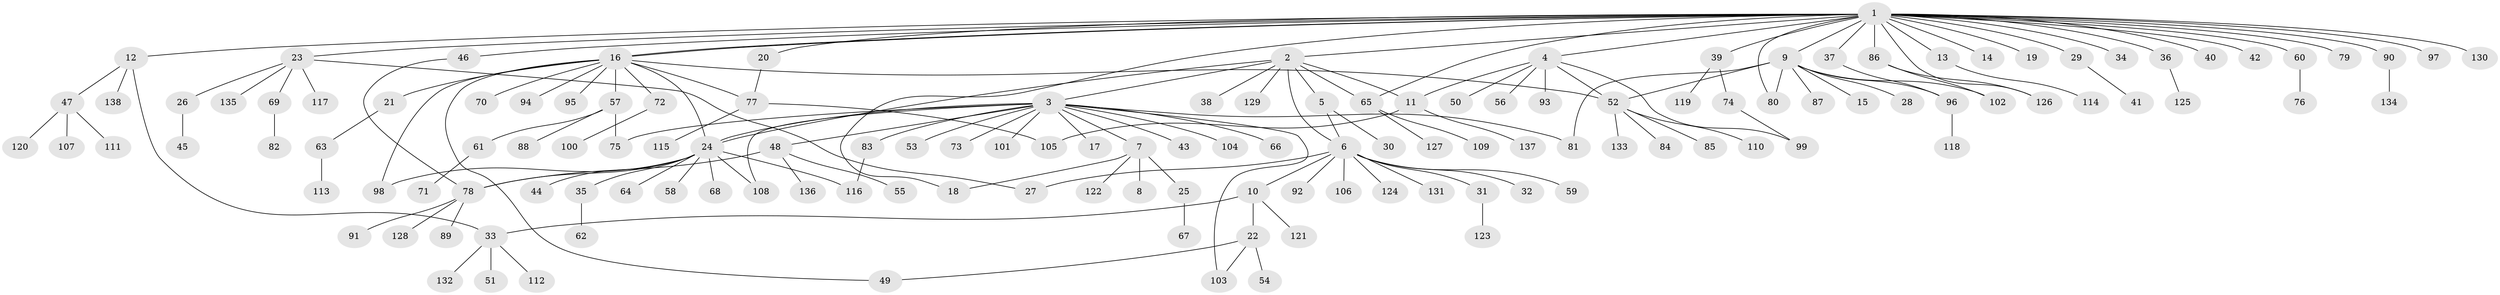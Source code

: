 // coarse degree distribution, {28: 0.014492753623188406, 9: 0.028985507246376812, 14: 0.028985507246376812, 6: 0.014492753623188406, 2: 0.17391304347826086, 11: 0.014492753623188406, 5: 0.014492753623188406, 1: 0.6376811594202898, 4: 0.014492753623188406, 3: 0.057971014492753624}
// Generated by graph-tools (version 1.1) at 2025/17/03/04/25 18:17:58]
// undirected, 138 vertices, 164 edges
graph export_dot {
graph [start="1"]
  node [color=gray90,style=filled];
  1;
  2;
  3;
  4;
  5;
  6;
  7;
  8;
  9;
  10;
  11;
  12;
  13;
  14;
  15;
  16;
  17;
  18;
  19;
  20;
  21;
  22;
  23;
  24;
  25;
  26;
  27;
  28;
  29;
  30;
  31;
  32;
  33;
  34;
  35;
  36;
  37;
  38;
  39;
  40;
  41;
  42;
  43;
  44;
  45;
  46;
  47;
  48;
  49;
  50;
  51;
  52;
  53;
  54;
  55;
  56;
  57;
  58;
  59;
  60;
  61;
  62;
  63;
  64;
  65;
  66;
  67;
  68;
  69;
  70;
  71;
  72;
  73;
  74;
  75;
  76;
  77;
  78;
  79;
  80;
  81;
  82;
  83;
  84;
  85;
  86;
  87;
  88;
  89;
  90;
  91;
  92;
  93;
  94;
  95;
  96;
  97;
  98;
  99;
  100;
  101;
  102;
  103;
  104;
  105;
  106;
  107;
  108;
  109;
  110;
  111;
  112;
  113;
  114;
  115;
  116;
  117;
  118;
  119;
  120;
  121;
  122;
  123;
  124;
  125;
  126;
  127;
  128;
  129;
  130;
  131;
  132;
  133;
  134;
  135;
  136;
  137;
  138;
  1 -- 2;
  1 -- 4;
  1 -- 9;
  1 -- 12;
  1 -- 13;
  1 -- 14;
  1 -- 16;
  1 -- 16;
  1 -- 18;
  1 -- 19;
  1 -- 20;
  1 -- 23;
  1 -- 29;
  1 -- 34;
  1 -- 36;
  1 -- 37;
  1 -- 39;
  1 -- 40;
  1 -- 42;
  1 -- 46;
  1 -- 60;
  1 -- 65;
  1 -- 79;
  1 -- 80;
  1 -- 86;
  1 -- 90;
  1 -- 97;
  1 -- 126;
  1 -- 130;
  2 -- 3;
  2 -- 5;
  2 -- 6;
  2 -- 11;
  2 -- 24;
  2 -- 38;
  2 -- 65;
  2 -- 129;
  3 -- 7;
  3 -- 17;
  3 -- 24;
  3 -- 43;
  3 -- 48;
  3 -- 53;
  3 -- 66;
  3 -- 73;
  3 -- 75;
  3 -- 81;
  3 -- 83;
  3 -- 101;
  3 -- 103;
  3 -- 104;
  3 -- 108;
  4 -- 11;
  4 -- 50;
  4 -- 52;
  4 -- 56;
  4 -- 93;
  4 -- 99;
  5 -- 6;
  5 -- 30;
  6 -- 10;
  6 -- 27;
  6 -- 31;
  6 -- 32;
  6 -- 59;
  6 -- 92;
  6 -- 106;
  6 -- 124;
  6 -- 131;
  7 -- 8;
  7 -- 18;
  7 -- 25;
  7 -- 122;
  9 -- 15;
  9 -- 28;
  9 -- 52;
  9 -- 80;
  9 -- 81;
  9 -- 87;
  9 -- 96;
  9 -- 102;
  10 -- 22;
  10 -- 33;
  10 -- 121;
  11 -- 105;
  11 -- 137;
  12 -- 33;
  12 -- 47;
  12 -- 138;
  13 -- 114;
  16 -- 21;
  16 -- 24;
  16 -- 49;
  16 -- 52;
  16 -- 57;
  16 -- 70;
  16 -- 72;
  16 -- 77;
  16 -- 94;
  16 -- 95;
  16 -- 98;
  20 -- 77;
  21 -- 63;
  22 -- 49;
  22 -- 54;
  22 -- 103;
  23 -- 26;
  23 -- 27;
  23 -- 69;
  23 -- 117;
  23 -- 135;
  24 -- 35;
  24 -- 44;
  24 -- 58;
  24 -- 64;
  24 -- 68;
  24 -- 78;
  24 -- 98;
  24 -- 108;
  24 -- 116;
  25 -- 67;
  26 -- 45;
  29 -- 41;
  31 -- 123;
  33 -- 51;
  33 -- 112;
  33 -- 132;
  35 -- 62;
  36 -- 125;
  37 -- 96;
  39 -- 74;
  39 -- 119;
  46 -- 78;
  47 -- 107;
  47 -- 111;
  47 -- 120;
  48 -- 55;
  48 -- 78;
  48 -- 136;
  52 -- 84;
  52 -- 85;
  52 -- 110;
  52 -- 133;
  57 -- 61;
  57 -- 75;
  57 -- 88;
  60 -- 76;
  61 -- 71;
  63 -- 113;
  65 -- 109;
  65 -- 127;
  69 -- 82;
  72 -- 100;
  74 -- 99;
  77 -- 105;
  77 -- 115;
  78 -- 89;
  78 -- 91;
  78 -- 128;
  83 -- 116;
  86 -- 102;
  86 -- 126;
  90 -- 134;
  96 -- 118;
}
